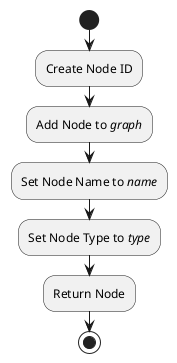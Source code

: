 @startuml
start
:Create Node ID;
:Add Node to //graph//;
:Set Node Name to //name//;
:Set Node Type to //type//;
:Return Node;
stop
@enduml